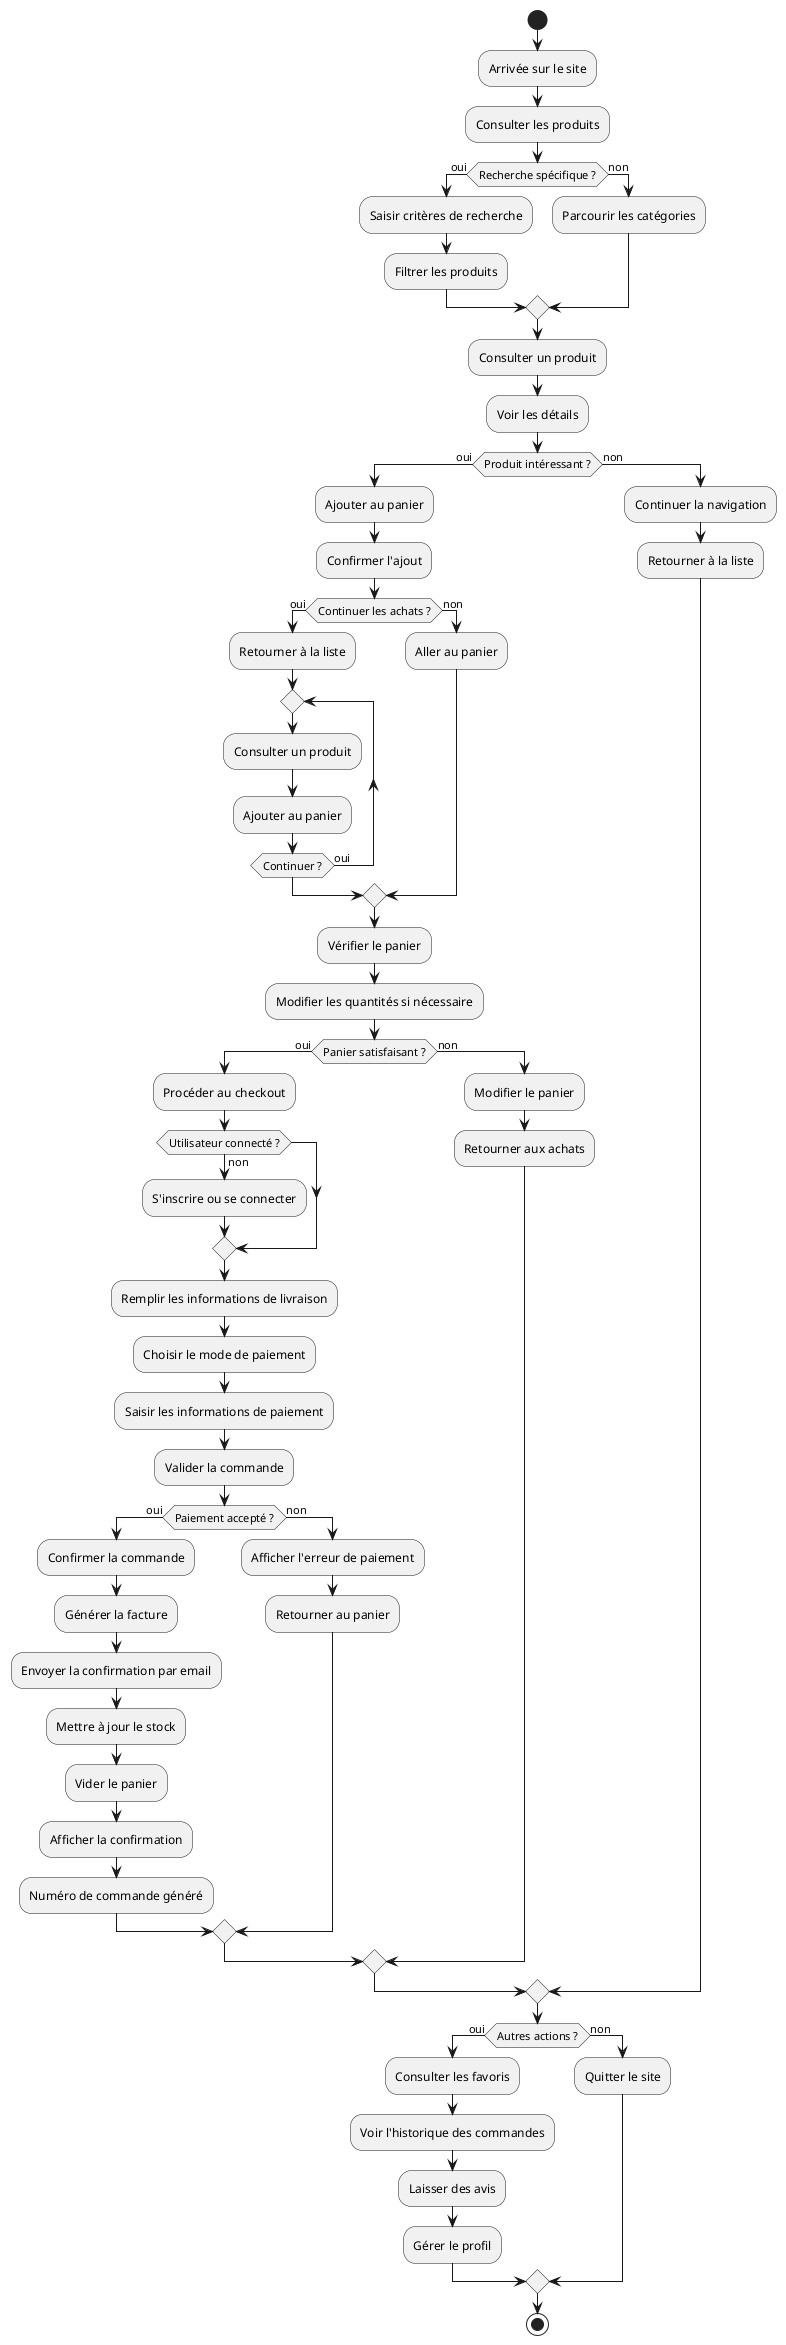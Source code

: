 @startuml Medical_MarketPlace_Activity_Diagram

start

:Arrivée sur le site;
:Consulter les produits;

if (Recherche spécifique ?) then (oui)
    :Saisir critères de recherche;
    :Filtrer les produits;
else (non)
    :Parcourir les catégories;
endif

:Consulter un produit;
:Voir les détails;

if (Produit intéressant ?) then (oui)
    :Ajouter au panier;
    :Confirmer l'ajout;
    
    if (Continuer les achats ?) then (oui)
        :Retourner à la liste;
        repeat
            :Consulter un produit;
            :Ajouter au panier;
        repeat while (Continuer ?) is (oui)
    else (non)
        :Aller au panier;
    endif
    
    :Vérifier le panier;
    :Modifier les quantités si nécessaire;
    
    if (Panier satisfaisant ?) then (oui)
        :Procéder au checkout;
        
        if (Utilisateur connecté ?) then (non)
            :S'inscrire ou se connecter;
        endif
        
        :Remplir les informations de livraison;
        :Choisir le mode de paiement;
        :Saisir les informations de paiement;
        
        :Valider la commande;
        
        if (Paiement accepté ?) then (oui)
            :Confirmer la commande;
            :Générer la facture;
            :Envoyer la confirmation par email;
            :Mettre à jour le stock;
            :Vider le panier;
            
            :Afficher la confirmation;
            :Numéro de commande généré;
            
        else (non)
            :Afficher l'erreur de paiement;
            :Retourner au panier;
        endif
        
    else (non)
        :Modifier le panier;
        :Retourner aux achats;
    endif
    
else (non)
    :Continuer la navigation;
    :Retourner à la liste;
endif

if (Autres actions ?) then (oui)
    :Consulter les favoris;
    :Voir l'historique des commandes;
    :Laisser des avis;
    :Gérer le profil;
else (non)
    :Quitter le site;
endif

stop

@enduml 